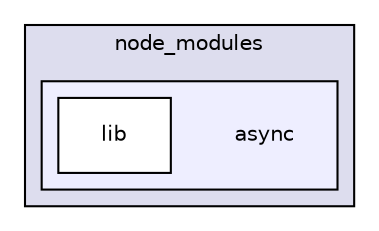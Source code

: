 digraph "gulp-src/node_modules/gulp-uglify/node_modules/uglify-js/node_modules/async" {
  compound=true
  node [ fontsize="10", fontname="Helvetica"];
  edge [ labelfontsize="10", labelfontname="Helvetica"];
  subgraph clusterdir_03539ce815decd03f9872d96221e0e8e {
    graph [ bgcolor="#ddddee", pencolor="black", label="node_modules" fontname="Helvetica", fontsize="10", URL="dir_03539ce815decd03f9872d96221e0e8e.html"]
  subgraph clusterdir_738f36bcaa00a01f4376100626cc674b {
    graph [ bgcolor="#eeeeff", pencolor="black", label="" URL="dir_738f36bcaa00a01f4376100626cc674b.html"];
    dir_738f36bcaa00a01f4376100626cc674b [shape=plaintext label="async"];
    dir_2b4f4db1c05a13ff72b582124e05e317 [shape=box label="lib" color="black" fillcolor="white" style="filled" URL="dir_2b4f4db1c05a13ff72b582124e05e317.html"];
  }
  }
}
